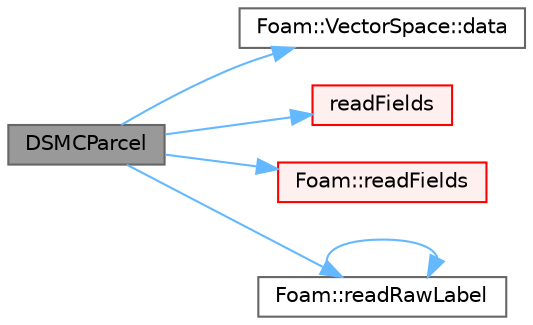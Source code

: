 digraph "DSMCParcel"
{
 // LATEX_PDF_SIZE
  bgcolor="transparent";
  edge [fontname=Helvetica,fontsize=10,labelfontname=Helvetica,labelfontsize=10];
  node [fontname=Helvetica,fontsize=10,shape=box,height=0.2,width=0.4];
  rankdir="LR";
  Node1 [id="Node000001",label="DSMCParcel",height=0.2,width=0.4,color="gray40", fillcolor="grey60", style="filled", fontcolor="black",tooltip=" "];
  Node1 -> Node2 [id="edge1_Node000001_Node000002",color="steelblue1",style="solid",tooltip=" "];
  Node2 [id="Node000002",label="Foam::VectorSpace::data",height=0.2,width=0.4,color="grey40", fillcolor="white", style="filled",URL="$classFoam_1_1VectorSpace.html#a35bcd77de657e1bf0a9ad88df619dad5",tooltip=" "];
  Node1 -> Node3 [id="edge2_Node000001_Node000003",color="steelblue1",style="solid",tooltip=" "];
  Node3 [id="Node000003",label="readFields",height=0.2,width=0.4,color="red", fillcolor="#FFF0F0", style="filled",URL="$classFoam_1_1DSMCParcel.html#a888a0c332f382b5f23570ccf8153c7e4",tooltip=" "];
  Node1 -> Node5 [id="edge3_Node000001_Node000005",color="steelblue1",style="solid",tooltip=" "];
  Node5 [id="Node000005",label="Foam::readFields",height=0.2,width=0.4,color="red", fillcolor="#FFF0F0", style="filled",URL="$namespaceFoam.html#a634250c25c41d8da76c10d113e566a72",tooltip=" "];
  Node1 -> Node11 [id="edge4_Node000001_Node000011",color="steelblue1",style="solid",tooltip=" "];
  Node11 [id="Node000011",label="Foam::readRawLabel",height=0.2,width=0.4,color="grey40", fillcolor="white", style="filled",URL="$namespaceFoam.html#a9b75ba12e6d4e3eb9a03aa04c46d5f11",tooltip=" "];
  Node11 -> Node11 [id="edge5_Node000011_Node000011",color="steelblue1",style="solid",tooltip=" "];
}
